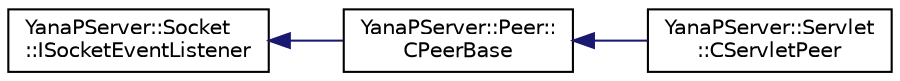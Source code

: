 digraph "クラス階層図"
{
  edge [fontname="Helvetica",fontsize="10",labelfontname="Helvetica",labelfontsize="10"];
  node [fontname="Helvetica",fontsize="10",shape=record];
  rankdir="LR";
  Node0 [label="YanaPServer::Socket\l::ISocketEventListener",height=0.2,width=0.4,color="black", fillcolor="white", style="filled",URL="$class_yana_p_server_1_1_socket_1_1_i_socket_event_listener.html",tooltip="ソケットイベントリスナ "];
  Node0 -> Node1 [dir="back",color="midnightblue",fontsize="10",style="solid",fontname="Helvetica"];
  Node1 [label="YanaPServer::Peer::\lCPeerBase",height=0.2,width=0.4,color="black", fillcolor="white", style="filled",URL="$class_yana_p_server_1_1_peer_1_1_c_peer_base.html",tooltip="ピア基底クラス  基本的にはコイツを派生したクラスのweak_ptrを利用者側で管理する。 切断時には勝手に消失..."];
  Node1 -> Node2 [dir="back",color="midnightblue",fontsize="10",style="solid",fontname="Helvetica"];
  Node2 [label="YanaPServer::Servlet\l::CServletPeer",height=0.2,width=0.4,color="black", fillcolor="white", style="filled",URL="$class_yana_p_server_1_1_servlet_1_1_c_servlet_peer.html",tooltip="HTTP接続を処理するクラス。 Java Servletみたいなモノ。 それを扱うPeer "];
}
